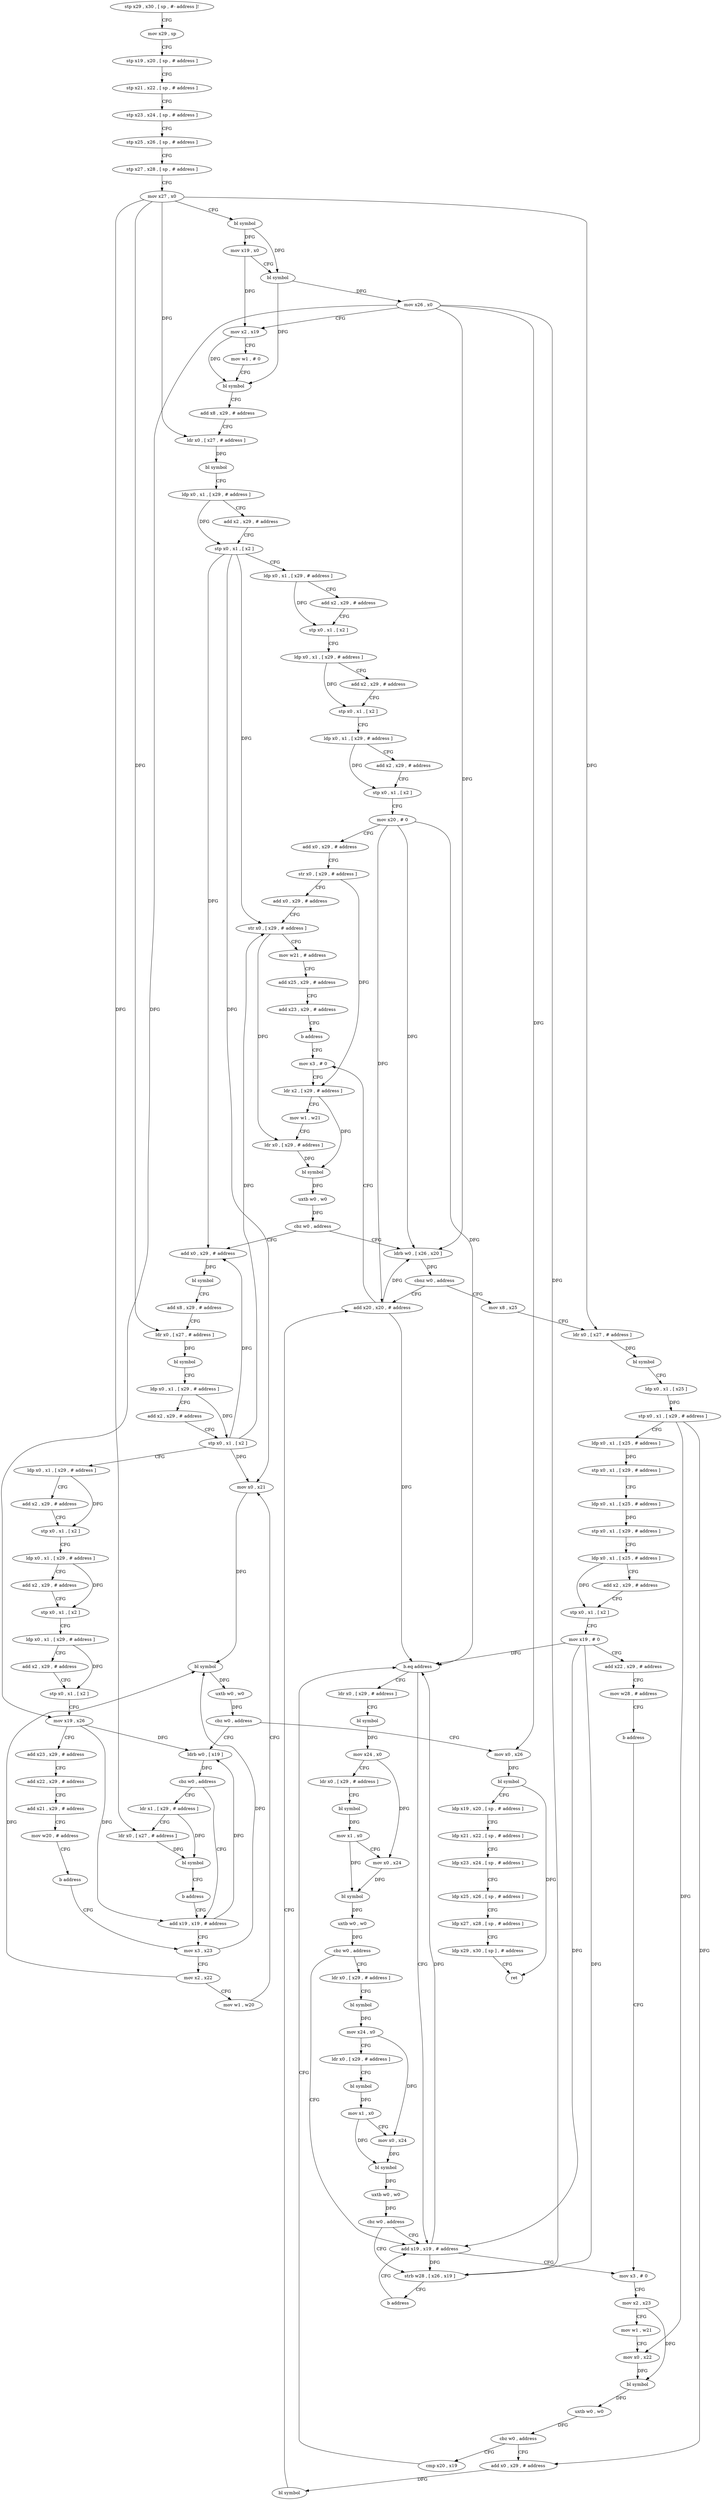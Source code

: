digraph "func" {
"87896" [label = "stp x29 , x30 , [ sp , #- address ]!" ]
"87900" [label = "mov x29 , sp" ]
"87904" [label = "stp x19 , x20 , [ sp , # address ]" ]
"87908" [label = "stp x21 , x22 , [ sp , # address ]" ]
"87912" [label = "stp x23 , x24 , [ sp , # address ]" ]
"87916" [label = "stp x25 , x26 , [ sp , # address ]" ]
"87920" [label = "stp x27 , x28 , [ sp , # address ]" ]
"87924" [label = "mov x27 , x0" ]
"87928" [label = "bl symbol" ]
"87932" [label = "mov x19 , x0" ]
"87936" [label = "bl symbol" ]
"87940" [label = "mov x26 , x0" ]
"87944" [label = "mov x2 , x19" ]
"87948" [label = "mov w1 , # 0" ]
"87952" [label = "bl symbol" ]
"87956" [label = "add x8 , x29 , # address" ]
"87960" [label = "ldr x0 , [ x27 , # address ]" ]
"87964" [label = "bl symbol" ]
"87968" [label = "ldp x0 , x1 , [ x29 , # address ]" ]
"87972" [label = "add x2 , x29 , # address" ]
"87976" [label = "stp x0 , x1 , [ x2 ]" ]
"87980" [label = "ldp x0 , x1 , [ x29 , # address ]" ]
"87984" [label = "add x2 , x29 , # address" ]
"87988" [label = "stp x0 , x1 , [ x2 ]" ]
"87992" [label = "ldp x0 , x1 , [ x29 , # address ]" ]
"87996" [label = "add x2 , x29 , # address" ]
"88000" [label = "stp x0 , x1 , [ x2 ]" ]
"88004" [label = "ldp x0 , x1 , [ x29 , # address ]" ]
"88008" [label = "add x2 , x29 , # address" ]
"88012" [label = "stp x0 , x1 , [ x2 ]" ]
"88016" [label = "mov x20 , # 0" ]
"88020" [label = "add x0 , x29 , # address" ]
"88024" [label = "str x0 , [ x29 , # address ]" ]
"88028" [label = "add x0 , x29 , # address" ]
"88032" [label = "str x0 , [ x29 , # address ]" ]
"88036" [label = "mov w21 , # address" ]
"88040" [label = "add x25 , x29 , # address" ]
"88044" [label = "add x23 , x29 , # address" ]
"88048" [label = "b address" ]
"88192" [label = "mov x3 , # 0" ]
"88196" [label = "ldr x2 , [ x29 , # address ]" ]
"88200" [label = "mov w1 , w21" ]
"88204" [label = "ldr x0 , [ x29 , # address ]" ]
"88208" [label = "bl symbol" ]
"88212" [label = "uxtb w0 , w0" ]
"88216" [label = "cbz w0 , address" ]
"88292" [label = "add x0 , x29 , # address" ]
"88220" [label = "ldrb w0 , [ x26 , x20 ]" ]
"88296" [label = "bl symbol" ]
"88300" [label = "add x8 , x29 , # address" ]
"88304" [label = "ldr x0 , [ x27 , # address ]" ]
"88308" [label = "bl symbol" ]
"88312" [label = "ldp x0 , x1 , [ x29 , # address ]" ]
"88316" [label = "add x2 , x29 , # address" ]
"88320" [label = "stp x0 , x1 , [ x2 ]" ]
"88324" [label = "ldp x0 , x1 , [ x29 , # address ]" ]
"88328" [label = "add x2 , x29 , # address" ]
"88332" [label = "stp x0 , x1 , [ x2 ]" ]
"88336" [label = "ldp x0 , x1 , [ x29 , # address ]" ]
"88340" [label = "add x2 , x29 , # address" ]
"88344" [label = "stp x0 , x1 , [ x2 ]" ]
"88348" [label = "ldp x0 , x1 , [ x29 , # address ]" ]
"88352" [label = "add x2 , x29 , # address" ]
"88356" [label = "stp x0 , x1 , [ x2 ]" ]
"88360" [label = "mov x19 , x26" ]
"88364" [label = "add x23 , x29 , # address" ]
"88368" [label = "add x22 , x29 , # address" ]
"88372" [label = "add x21 , x29 , # address" ]
"88376" [label = "mov w20 , # address" ]
"88380" [label = "b address" ]
"88388" [label = "mov x3 , x23" ]
"88224" [label = "cbnz w0 , address" ]
"88188" [label = "add x20 , x20 , # address" ]
"88228" [label = "mov x8 , x25" ]
"88392" [label = "mov x2 , x22" ]
"88396" [label = "mov w1 , w20" ]
"88400" [label = "mov x0 , x21" ]
"88404" [label = "bl symbol" ]
"88408" [label = "uxtb w0 , w0" ]
"88412" [label = "cbz w0 , address" ]
"88440" [label = "mov x0 , x26" ]
"88416" [label = "ldrb w0 , [ x19 ]" ]
"88232" [label = "ldr x0 , [ x27 , # address ]" ]
"88236" [label = "bl symbol" ]
"88240" [label = "ldp x0 , x1 , [ x25 ]" ]
"88244" [label = "stp x0 , x1 , [ x29 , # address ]" ]
"88248" [label = "ldp x0 , x1 , [ x25 , # address ]" ]
"88252" [label = "stp x0 , x1 , [ x29 , # address ]" ]
"88256" [label = "ldp x0 , x1 , [ x25 , # address ]" ]
"88260" [label = "stp x0 , x1 , [ x29 , # address ]" ]
"88264" [label = "ldp x0 , x1 , [ x25 , # address ]" ]
"88268" [label = "add x2 , x29 , # address" ]
"88272" [label = "stp x0 , x1 , [ x2 ]" ]
"88276" [label = "mov x19 , # 0" ]
"88280" [label = "add x22 , x29 , # address" ]
"88284" [label = "mov w28 , # address" ]
"88288" [label = "b address" ]
"88056" [label = "mov x3 , # 0" ]
"88444" [label = "bl symbol" ]
"88448" [label = "ldp x19 , x20 , [ sp , # address ]" ]
"88452" [label = "ldp x21 , x22 , [ sp , # address ]" ]
"88456" [label = "ldp x23 , x24 , [ sp , # address ]" ]
"88460" [label = "ldp x25 , x26 , [ sp , # address ]" ]
"88464" [label = "ldp x27 , x28 , [ sp , # address ]" ]
"88468" [label = "ldp x29 , x30 , [ sp ] , # address" ]
"88472" [label = "ret" ]
"88420" [label = "cbz w0 , address" ]
"88384" [label = "add x19 , x19 , # address" ]
"88424" [label = "ldr x1 , [ x29 , # address ]" ]
"88060" [label = "mov x2 , x23" ]
"88064" [label = "mov w1 , w21" ]
"88068" [label = "mov x0 , x22" ]
"88072" [label = "bl symbol" ]
"88076" [label = "uxtb w0 , w0" ]
"88080" [label = "cbz w0 , address" ]
"88180" [label = "add x0 , x29 , # address" ]
"88084" [label = "cmp x20 , x19" ]
"88428" [label = "ldr x0 , [ x27 , # address ]" ]
"88432" [label = "bl symbol" ]
"88436" [label = "b address" ]
"88184" [label = "bl symbol" ]
"88088" [label = "b.eq address" ]
"88052" [label = "add x19 , x19 , # address" ]
"88092" [label = "ldr x0 , [ x29 , # address ]" ]
"88096" [label = "bl symbol" ]
"88100" [label = "mov x24 , x0" ]
"88104" [label = "ldr x0 , [ x29 , # address ]" ]
"88108" [label = "bl symbol" ]
"88112" [label = "mov x1 , x0" ]
"88116" [label = "mov x0 , x24" ]
"88120" [label = "bl symbol" ]
"88124" [label = "uxtb w0 , w0" ]
"88128" [label = "cbz w0 , address" ]
"88132" [label = "ldr x0 , [ x29 , # address ]" ]
"88136" [label = "bl symbol" ]
"88140" [label = "mov x24 , x0" ]
"88144" [label = "ldr x0 , [ x29 , # address ]" ]
"88148" [label = "bl symbol" ]
"88152" [label = "mov x1 , x0" ]
"88156" [label = "mov x0 , x24" ]
"88160" [label = "bl symbol" ]
"88164" [label = "uxtb w0 , w0" ]
"88168" [label = "cbz w0 , address" ]
"88172" [label = "strb w28 , [ x26 , x19 ]" ]
"88176" [label = "b address" ]
"87896" -> "87900" [ label = "CFG" ]
"87900" -> "87904" [ label = "CFG" ]
"87904" -> "87908" [ label = "CFG" ]
"87908" -> "87912" [ label = "CFG" ]
"87912" -> "87916" [ label = "CFG" ]
"87916" -> "87920" [ label = "CFG" ]
"87920" -> "87924" [ label = "CFG" ]
"87924" -> "87928" [ label = "CFG" ]
"87924" -> "87960" [ label = "DFG" ]
"87924" -> "88304" [ label = "DFG" ]
"87924" -> "88232" [ label = "DFG" ]
"87924" -> "88428" [ label = "DFG" ]
"87928" -> "87932" [ label = "DFG" ]
"87928" -> "87936" [ label = "DFG" ]
"87932" -> "87936" [ label = "CFG" ]
"87932" -> "87944" [ label = "DFG" ]
"87936" -> "87940" [ label = "DFG" ]
"87936" -> "87952" [ label = "DFG" ]
"87940" -> "87944" [ label = "CFG" ]
"87940" -> "88360" [ label = "DFG" ]
"87940" -> "88220" [ label = "DFG" ]
"87940" -> "88440" [ label = "DFG" ]
"87940" -> "88172" [ label = "DFG" ]
"87944" -> "87948" [ label = "CFG" ]
"87944" -> "87952" [ label = "DFG" ]
"87948" -> "87952" [ label = "CFG" ]
"87952" -> "87956" [ label = "CFG" ]
"87956" -> "87960" [ label = "CFG" ]
"87960" -> "87964" [ label = "DFG" ]
"87964" -> "87968" [ label = "CFG" ]
"87968" -> "87972" [ label = "CFG" ]
"87968" -> "87976" [ label = "DFG" ]
"87972" -> "87976" [ label = "CFG" ]
"87976" -> "87980" [ label = "CFG" ]
"87976" -> "88032" [ label = "DFG" ]
"87976" -> "88292" [ label = "DFG" ]
"87976" -> "88400" [ label = "DFG" ]
"87980" -> "87984" [ label = "CFG" ]
"87980" -> "87988" [ label = "DFG" ]
"87984" -> "87988" [ label = "CFG" ]
"87988" -> "87992" [ label = "CFG" ]
"87992" -> "87996" [ label = "CFG" ]
"87992" -> "88000" [ label = "DFG" ]
"87996" -> "88000" [ label = "CFG" ]
"88000" -> "88004" [ label = "CFG" ]
"88004" -> "88008" [ label = "CFG" ]
"88004" -> "88012" [ label = "DFG" ]
"88008" -> "88012" [ label = "CFG" ]
"88012" -> "88016" [ label = "CFG" ]
"88016" -> "88020" [ label = "CFG" ]
"88016" -> "88220" [ label = "DFG" ]
"88016" -> "88188" [ label = "DFG" ]
"88016" -> "88088" [ label = "DFG" ]
"88020" -> "88024" [ label = "CFG" ]
"88024" -> "88028" [ label = "CFG" ]
"88024" -> "88196" [ label = "DFG" ]
"88028" -> "88032" [ label = "CFG" ]
"88032" -> "88036" [ label = "CFG" ]
"88032" -> "88204" [ label = "DFG" ]
"88036" -> "88040" [ label = "CFG" ]
"88040" -> "88044" [ label = "CFG" ]
"88044" -> "88048" [ label = "CFG" ]
"88048" -> "88192" [ label = "CFG" ]
"88192" -> "88196" [ label = "CFG" ]
"88196" -> "88200" [ label = "CFG" ]
"88196" -> "88208" [ label = "DFG" ]
"88200" -> "88204" [ label = "CFG" ]
"88204" -> "88208" [ label = "DFG" ]
"88208" -> "88212" [ label = "DFG" ]
"88212" -> "88216" [ label = "DFG" ]
"88216" -> "88292" [ label = "CFG" ]
"88216" -> "88220" [ label = "CFG" ]
"88292" -> "88296" [ label = "DFG" ]
"88220" -> "88224" [ label = "DFG" ]
"88296" -> "88300" [ label = "CFG" ]
"88300" -> "88304" [ label = "CFG" ]
"88304" -> "88308" [ label = "DFG" ]
"88308" -> "88312" [ label = "CFG" ]
"88312" -> "88316" [ label = "CFG" ]
"88312" -> "88320" [ label = "DFG" ]
"88316" -> "88320" [ label = "CFG" ]
"88320" -> "88324" [ label = "CFG" ]
"88320" -> "88032" [ label = "DFG" ]
"88320" -> "88292" [ label = "DFG" ]
"88320" -> "88400" [ label = "DFG" ]
"88324" -> "88328" [ label = "CFG" ]
"88324" -> "88332" [ label = "DFG" ]
"88328" -> "88332" [ label = "CFG" ]
"88332" -> "88336" [ label = "CFG" ]
"88336" -> "88340" [ label = "CFG" ]
"88336" -> "88344" [ label = "DFG" ]
"88340" -> "88344" [ label = "CFG" ]
"88344" -> "88348" [ label = "CFG" ]
"88348" -> "88352" [ label = "CFG" ]
"88348" -> "88356" [ label = "DFG" ]
"88352" -> "88356" [ label = "CFG" ]
"88356" -> "88360" [ label = "CFG" ]
"88360" -> "88364" [ label = "CFG" ]
"88360" -> "88416" [ label = "DFG" ]
"88360" -> "88384" [ label = "DFG" ]
"88364" -> "88368" [ label = "CFG" ]
"88368" -> "88372" [ label = "CFG" ]
"88372" -> "88376" [ label = "CFG" ]
"88376" -> "88380" [ label = "CFG" ]
"88380" -> "88388" [ label = "CFG" ]
"88388" -> "88392" [ label = "CFG" ]
"88388" -> "88404" [ label = "DFG" ]
"88224" -> "88188" [ label = "CFG" ]
"88224" -> "88228" [ label = "CFG" ]
"88188" -> "88192" [ label = "CFG" ]
"88188" -> "88220" [ label = "DFG" ]
"88188" -> "88088" [ label = "DFG" ]
"88228" -> "88232" [ label = "CFG" ]
"88392" -> "88396" [ label = "CFG" ]
"88392" -> "88404" [ label = "DFG" ]
"88396" -> "88400" [ label = "CFG" ]
"88400" -> "88404" [ label = "DFG" ]
"88404" -> "88408" [ label = "DFG" ]
"88408" -> "88412" [ label = "DFG" ]
"88412" -> "88440" [ label = "CFG" ]
"88412" -> "88416" [ label = "CFG" ]
"88440" -> "88444" [ label = "DFG" ]
"88416" -> "88420" [ label = "DFG" ]
"88232" -> "88236" [ label = "DFG" ]
"88236" -> "88240" [ label = "CFG" ]
"88240" -> "88244" [ label = "DFG" ]
"88244" -> "88248" [ label = "CFG" ]
"88244" -> "88068" [ label = "DFG" ]
"88244" -> "88180" [ label = "DFG" ]
"88248" -> "88252" [ label = "DFG" ]
"88252" -> "88256" [ label = "CFG" ]
"88256" -> "88260" [ label = "DFG" ]
"88260" -> "88264" [ label = "CFG" ]
"88264" -> "88268" [ label = "CFG" ]
"88264" -> "88272" [ label = "DFG" ]
"88268" -> "88272" [ label = "CFG" ]
"88272" -> "88276" [ label = "CFG" ]
"88276" -> "88280" [ label = "CFG" ]
"88276" -> "88088" [ label = "DFG" ]
"88276" -> "88052" [ label = "DFG" ]
"88276" -> "88172" [ label = "DFG" ]
"88280" -> "88284" [ label = "CFG" ]
"88284" -> "88288" [ label = "CFG" ]
"88288" -> "88056" [ label = "CFG" ]
"88056" -> "88060" [ label = "CFG" ]
"88444" -> "88448" [ label = "CFG" ]
"88444" -> "88472" [ label = "DFG" ]
"88448" -> "88452" [ label = "CFG" ]
"88452" -> "88456" [ label = "CFG" ]
"88456" -> "88460" [ label = "CFG" ]
"88460" -> "88464" [ label = "CFG" ]
"88464" -> "88468" [ label = "CFG" ]
"88468" -> "88472" [ label = "CFG" ]
"88420" -> "88384" [ label = "CFG" ]
"88420" -> "88424" [ label = "CFG" ]
"88384" -> "88388" [ label = "CFG" ]
"88384" -> "88416" [ label = "DFG" ]
"88424" -> "88428" [ label = "CFG" ]
"88424" -> "88432" [ label = "DFG" ]
"88060" -> "88064" [ label = "CFG" ]
"88060" -> "88072" [ label = "DFG" ]
"88064" -> "88068" [ label = "CFG" ]
"88068" -> "88072" [ label = "DFG" ]
"88072" -> "88076" [ label = "DFG" ]
"88076" -> "88080" [ label = "DFG" ]
"88080" -> "88180" [ label = "CFG" ]
"88080" -> "88084" [ label = "CFG" ]
"88180" -> "88184" [ label = "DFG" ]
"88084" -> "88088" [ label = "CFG" ]
"88428" -> "88432" [ label = "DFG" ]
"88432" -> "88436" [ label = "CFG" ]
"88436" -> "88384" [ label = "CFG" ]
"88184" -> "88188" [ label = "CFG" ]
"88088" -> "88052" [ label = "CFG" ]
"88088" -> "88092" [ label = "CFG" ]
"88052" -> "88056" [ label = "CFG" ]
"88052" -> "88088" [ label = "DFG" ]
"88052" -> "88172" [ label = "DFG" ]
"88092" -> "88096" [ label = "CFG" ]
"88096" -> "88100" [ label = "DFG" ]
"88100" -> "88104" [ label = "CFG" ]
"88100" -> "88116" [ label = "DFG" ]
"88104" -> "88108" [ label = "CFG" ]
"88108" -> "88112" [ label = "DFG" ]
"88112" -> "88116" [ label = "CFG" ]
"88112" -> "88120" [ label = "DFG" ]
"88116" -> "88120" [ label = "DFG" ]
"88120" -> "88124" [ label = "DFG" ]
"88124" -> "88128" [ label = "DFG" ]
"88128" -> "88052" [ label = "CFG" ]
"88128" -> "88132" [ label = "CFG" ]
"88132" -> "88136" [ label = "CFG" ]
"88136" -> "88140" [ label = "DFG" ]
"88140" -> "88144" [ label = "CFG" ]
"88140" -> "88156" [ label = "DFG" ]
"88144" -> "88148" [ label = "CFG" ]
"88148" -> "88152" [ label = "DFG" ]
"88152" -> "88156" [ label = "CFG" ]
"88152" -> "88160" [ label = "DFG" ]
"88156" -> "88160" [ label = "DFG" ]
"88160" -> "88164" [ label = "DFG" ]
"88164" -> "88168" [ label = "DFG" ]
"88168" -> "88052" [ label = "CFG" ]
"88168" -> "88172" [ label = "CFG" ]
"88172" -> "88176" [ label = "CFG" ]
"88176" -> "88052" [ label = "CFG" ]
}
